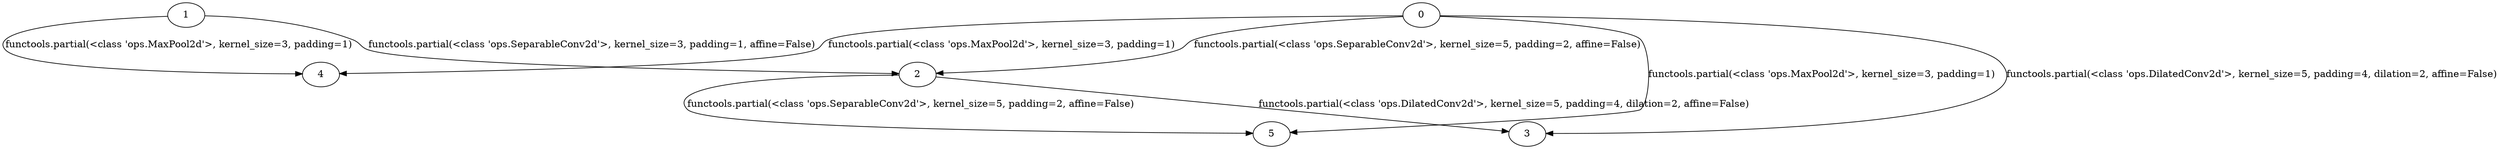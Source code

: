 digraph normal_cell_12 {
	1 -> 2 [label="functools.partial(<class 'ops.SeparableConv2d'>, kernel_size=3, padding=1, affine=False)"]
	0 -> 2 [label="functools.partial(<class 'ops.SeparableConv2d'>, kernel_size=5, padding=2, affine=False)"]
	0 -> 3 [label="functools.partial(<class 'ops.DilatedConv2d'>, kernel_size=5, padding=4, dilation=2, affine=False)"]
	2 -> 3 [label="functools.partial(<class 'ops.DilatedConv2d'>, kernel_size=5, padding=4, dilation=2, affine=False)"]
	1 -> 4 [label="functools.partial(<class 'ops.MaxPool2d'>, kernel_size=3, padding=1)"]
	0 -> 4 [label="functools.partial(<class 'ops.MaxPool2d'>, kernel_size=3, padding=1)"]
	2 -> 5 [label="functools.partial(<class 'ops.SeparableConv2d'>, kernel_size=5, padding=2, affine=False)"]
	0 -> 5 [label="functools.partial(<class 'ops.MaxPool2d'>, kernel_size=3, padding=1)"]
}
